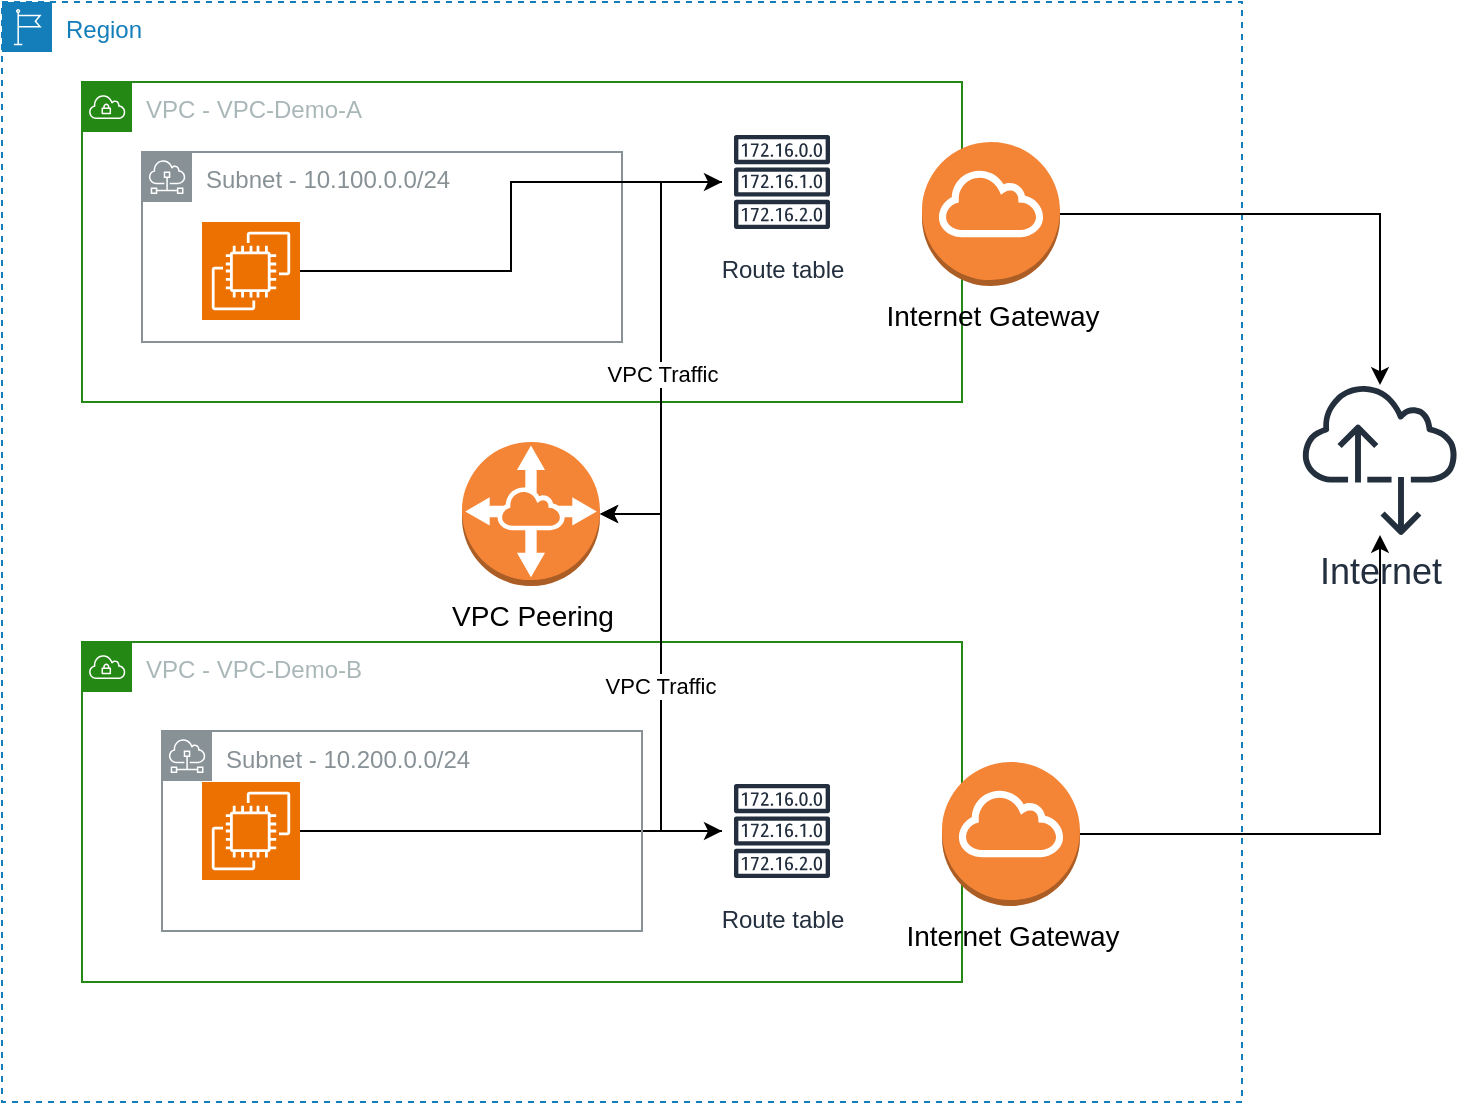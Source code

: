 <mxfile version="22.1.0" type="github">
  <diagram name="Page-1" id="A9K-0HT-UEwowzMU4LhS">
    <mxGraphModel dx="934" dy="508" grid="1" gridSize="10" guides="1" tooltips="1" connect="1" arrows="1" fold="1" page="1" pageScale="1" pageWidth="850" pageHeight="1100" math="0" shadow="0">
      <root>
        <mxCell id="0" />
        <mxCell id="1" parent="0" />
        <mxCell id="Pzan016mrUZzbay4V-gx-8" value="Region" style="points=[[0,0],[0.25,0],[0.5,0],[0.75,0],[1,0],[1,0.25],[1,0.5],[1,0.75],[1,1],[0.75,1],[0.5,1],[0.25,1],[0,1],[0,0.75],[0,0.5],[0,0.25]];outlineConnect=0;gradientColor=none;html=1;whiteSpace=wrap;fontSize=12;fontStyle=0;container=1;pointerEvents=0;collapsible=0;recursiveResize=0;shape=mxgraph.aws4.group;grIcon=mxgraph.aws4.group_region;strokeColor=#147EBA;fillColor=none;verticalAlign=top;align=left;spacingLeft=30;fontColor=#147EBA;dashed=1;" parent="1" vertex="1">
          <mxGeometry x="80" y="40" width="620" height="550" as="geometry" />
        </mxCell>
        <mxCell id="Pzan016mrUZzbay4V-gx-1" value="VPC -&amp;nbsp;VPC-Demo-B" style="points=[[0,0],[0.25,0],[0.5,0],[0.75,0],[1,0],[1,0.25],[1,0.5],[1,0.75],[1,1],[0.75,1],[0.5,1],[0.25,1],[0,1],[0,0.75],[0,0.5],[0,0.25]];outlineConnect=0;gradientColor=none;html=1;whiteSpace=wrap;fontSize=12;fontStyle=0;container=1;pointerEvents=0;collapsible=0;recursiveResize=0;shape=mxgraph.aws4.group;grIcon=mxgraph.aws4.group_vpc;strokeColor=#248814;fillColor=none;verticalAlign=top;align=left;spacingLeft=30;fontColor=#AAB7B8;dashed=0;" parent="Pzan016mrUZzbay4V-gx-8" vertex="1">
          <mxGeometry x="40" y="320" width="440" height="170" as="geometry" />
        </mxCell>
        <mxCell id="u_7Cmt5JIiaK4Qp-vFEG-8" style="edgeStyle=orthogonalEdgeStyle;rounded=0;orthogonalLoop=1;jettySize=auto;html=1;" edge="1" parent="Pzan016mrUZzbay4V-gx-1" source="Pzan016mrUZzbay4V-gx-13" target="u_7Cmt5JIiaK4Qp-vFEG-3">
          <mxGeometry relative="1" as="geometry" />
        </mxCell>
        <mxCell id="Pzan016mrUZzbay4V-gx-13" value="" style="sketch=0;points=[[0,0,0],[0.25,0,0],[0.5,0,0],[0.75,0,0],[1,0,0],[0,1,0],[0.25,1,0],[0.5,1,0],[0.75,1,0],[1,1,0],[0,0.25,0],[0,0.5,0],[0,0.75,0],[1,0.25,0],[1,0.5,0],[1,0.75,0]];outlineConnect=0;fontColor=#232F3E;fillColor=#ED7100;strokeColor=#ffffff;dashed=0;verticalLabelPosition=bottom;verticalAlign=top;align=center;html=1;fontSize=12;fontStyle=0;aspect=fixed;shape=mxgraph.aws4.resourceIcon;resIcon=mxgraph.aws4.ec2;" parent="Pzan016mrUZzbay4V-gx-1" vertex="1">
          <mxGeometry x="60" y="70" width="49" height="49" as="geometry" />
        </mxCell>
        <mxCell id="u_7Cmt5JIiaK4Qp-vFEG-3" value="Route table" style="sketch=0;outlineConnect=0;fontColor=#232F3E;gradientColor=none;strokeColor=#232F3E;fillColor=#ffffff;dashed=0;verticalLabelPosition=bottom;verticalAlign=top;align=center;html=1;fontSize=12;fontStyle=0;aspect=fixed;shape=mxgraph.aws4.resourceIcon;resIcon=mxgraph.aws4.route_table;" vertex="1" parent="Pzan016mrUZzbay4V-gx-1">
          <mxGeometry x="320" y="64.5" width="60" height="60" as="geometry" />
        </mxCell>
        <mxCell id="Pzan016mrUZzbay4V-gx-10" value="Subnet - 10.200.0.0/24" style="sketch=0;outlineConnect=0;gradientColor=none;html=1;whiteSpace=wrap;fontSize=12;fontStyle=0;shape=mxgraph.aws4.group;grIcon=mxgraph.aws4.group_subnet;strokeColor=#879196;fillColor=none;verticalAlign=top;align=left;spacingLeft=30;fontColor=#879196;dashed=0;" parent="Pzan016mrUZzbay4V-gx-1" vertex="1">
          <mxGeometry x="40" y="44.5" width="240" height="100" as="geometry" />
        </mxCell>
        <mxCell id="Pzan016mrUZzbay4V-gx-15" value="VPC -&amp;nbsp;VPC-Demo-A" style="points=[[0,0],[0.25,0],[0.5,0],[0.75,0],[1,0],[1,0.25],[1,0.5],[1,0.75],[1,1],[0.75,1],[0.5,1],[0.25,1],[0,1],[0,0.75],[0,0.5],[0,0.25]];outlineConnect=0;gradientColor=none;html=1;whiteSpace=wrap;fontSize=12;fontStyle=0;container=1;pointerEvents=0;collapsible=0;recursiveResize=0;shape=mxgraph.aws4.group;grIcon=mxgraph.aws4.group_vpc;strokeColor=#248814;fillColor=none;verticalAlign=top;align=left;spacingLeft=30;fontColor=#AAB7B8;dashed=0;" parent="Pzan016mrUZzbay4V-gx-8" vertex="1">
          <mxGeometry x="40" y="40" width="440" height="160" as="geometry" />
        </mxCell>
        <mxCell id="Pzan016mrUZzbay4V-gx-9" value="Subnet - 10.100.0.0/24" style="sketch=0;outlineConnect=0;gradientColor=none;html=1;whiteSpace=wrap;fontSize=12;fontStyle=0;shape=mxgraph.aws4.group;grIcon=mxgraph.aws4.group_subnet;strokeColor=#879196;fillColor=none;verticalAlign=top;align=left;spacingLeft=30;fontColor=#879196;dashed=0;" parent="Pzan016mrUZzbay4V-gx-15" vertex="1">
          <mxGeometry x="30" y="35" width="240" height="95" as="geometry" />
        </mxCell>
        <mxCell id="u_7Cmt5JIiaK4Qp-vFEG-6" style="edgeStyle=orthogonalEdgeStyle;rounded=0;orthogonalLoop=1;jettySize=auto;html=1;" edge="1" parent="Pzan016mrUZzbay4V-gx-15" source="Pzan016mrUZzbay4V-gx-12" target="u_7Cmt5JIiaK4Qp-vFEG-2">
          <mxGeometry relative="1" as="geometry" />
        </mxCell>
        <mxCell id="Pzan016mrUZzbay4V-gx-12" value="" style="sketch=0;points=[[0,0,0],[0.25,0,0],[0.5,0,0],[0.75,0,0],[1,0,0],[0,1,0],[0.25,1,0],[0.5,1,0],[0.75,1,0],[1,1,0],[0,0.25,0],[0,0.5,0],[0,0.75,0],[1,0.25,0],[1,0.5,0],[1,0.75,0]];outlineConnect=0;fontColor=#232F3E;fillColor=#ED7100;strokeColor=#ffffff;dashed=0;verticalLabelPosition=bottom;verticalAlign=top;align=center;html=1;fontSize=12;fontStyle=0;aspect=fixed;shape=mxgraph.aws4.resourceIcon;resIcon=mxgraph.aws4.ec2;" parent="Pzan016mrUZzbay4V-gx-15" vertex="1">
          <mxGeometry x="60" y="70" width="49" height="49" as="geometry" />
        </mxCell>
        <mxCell id="u_7Cmt5JIiaK4Qp-vFEG-2" value="Route table" style="sketch=0;outlineConnect=0;fontColor=#232F3E;gradientColor=none;strokeColor=#232F3E;fillColor=#ffffff;dashed=0;verticalLabelPosition=bottom;verticalAlign=top;align=center;html=1;fontSize=12;fontStyle=0;aspect=fixed;shape=mxgraph.aws4.resourceIcon;resIcon=mxgraph.aws4.route_table;" vertex="1" parent="Pzan016mrUZzbay4V-gx-15">
          <mxGeometry x="320" y="20" width="60" height="60" as="geometry" />
        </mxCell>
        <mxCell id="Pzan016mrUZzbay4V-gx-17" value="&lt;font style=&quot;font-size: 14px;&quot;&gt;VPC Peering&lt;/font&gt;" style="outlineConnect=0;dashed=0;verticalLabelPosition=bottom;verticalAlign=top;align=center;html=1;shape=mxgraph.aws3.vpc_peering;fillColor=#F58536;gradientColor=none;" parent="Pzan016mrUZzbay4V-gx-8" vertex="1">
          <mxGeometry x="230" y="220" width="69" height="72" as="geometry" />
        </mxCell>
        <mxCell id="Pzan016mrUZzbay4V-gx-18" value="&lt;font style=&quot;font-size: 14px;&quot;&gt;Internet Gateway&lt;/font&gt;" style="outlineConnect=0;dashed=0;verticalLabelPosition=bottom;verticalAlign=top;align=center;html=1;shape=mxgraph.aws3.internet_gateway;fillColor=#F58536;gradientColor=none;" parent="Pzan016mrUZzbay4V-gx-8" vertex="1">
          <mxGeometry x="460" y="70" width="69" height="72" as="geometry" />
        </mxCell>
        <mxCell id="Pzan016mrUZzbay4V-gx-19" value="&lt;font style=&quot;font-size: 14px;&quot;&gt;Internet Gateway&lt;/font&gt;" style="outlineConnect=0;dashed=0;verticalLabelPosition=bottom;verticalAlign=top;align=center;html=1;shape=mxgraph.aws3.internet_gateway;fillColor=#F58536;gradientColor=none;" parent="Pzan016mrUZzbay4V-gx-8" vertex="1">
          <mxGeometry x="470" y="380" width="69" height="72" as="geometry" />
        </mxCell>
        <mxCell id="u_7Cmt5JIiaK4Qp-vFEG-7" style="edgeStyle=orthogonalEdgeStyle;rounded=0;orthogonalLoop=1;jettySize=auto;html=1;entryX=1;entryY=0.5;entryDx=0;entryDy=0;entryPerimeter=0;" edge="1" parent="Pzan016mrUZzbay4V-gx-8" source="u_7Cmt5JIiaK4Qp-vFEG-2" target="Pzan016mrUZzbay4V-gx-17">
          <mxGeometry relative="1" as="geometry" />
        </mxCell>
        <mxCell id="u_7Cmt5JIiaK4Qp-vFEG-10" value="VPC Traffic" style="edgeLabel;html=1;align=center;verticalAlign=middle;resizable=0;points=[];" vertex="1" connectable="0" parent="u_7Cmt5JIiaK4Qp-vFEG-7">
          <mxGeometry x="0.109" relative="1" as="geometry">
            <mxPoint as="offset" />
          </mxGeometry>
        </mxCell>
        <mxCell id="u_7Cmt5JIiaK4Qp-vFEG-9" style="edgeStyle=orthogonalEdgeStyle;rounded=0;orthogonalLoop=1;jettySize=auto;html=1;entryX=1;entryY=0.5;entryDx=0;entryDy=0;entryPerimeter=0;" edge="1" parent="Pzan016mrUZzbay4V-gx-8" source="u_7Cmt5JIiaK4Qp-vFEG-3" target="Pzan016mrUZzbay4V-gx-17">
          <mxGeometry relative="1" as="geometry" />
        </mxCell>
        <mxCell id="u_7Cmt5JIiaK4Qp-vFEG-11" value="VPC Traffic" style="edgeLabel;html=1;align=center;verticalAlign=middle;resizable=0;points=[];" vertex="1" connectable="0" parent="u_7Cmt5JIiaK4Qp-vFEG-9">
          <mxGeometry x="-0.059" y="1" relative="1" as="geometry">
            <mxPoint as="offset" />
          </mxGeometry>
        </mxCell>
        <mxCell id="Pzan016mrUZzbay4V-gx-20" value="&lt;font style=&quot;font-size: 18px;&quot;&gt;Internet&lt;/font&gt;" style="sketch=0;outlineConnect=0;fontColor=#232F3E;gradientColor=none;fillColor=#232F3D;strokeColor=none;dashed=0;verticalLabelPosition=bottom;verticalAlign=top;align=center;html=1;fontSize=12;fontStyle=0;aspect=fixed;pointerEvents=1;shape=mxgraph.aws4.internet_alt2;" parent="1" vertex="1">
          <mxGeometry x="730" y="230" width="78" height="78" as="geometry" />
        </mxCell>
        <mxCell id="Pzan016mrUZzbay4V-gx-22" style="edgeStyle=orthogonalEdgeStyle;rounded=0;orthogonalLoop=1;jettySize=auto;html=1;exitX=1;exitY=0.5;exitDx=0;exitDy=0;exitPerimeter=0;" parent="1" source="Pzan016mrUZzbay4V-gx-19" target="Pzan016mrUZzbay4V-gx-20" edge="1">
          <mxGeometry relative="1" as="geometry" />
        </mxCell>
        <mxCell id="Pzan016mrUZzbay4V-gx-24" style="edgeStyle=orthogonalEdgeStyle;rounded=0;orthogonalLoop=1;jettySize=auto;html=1;exitX=1;exitY=0.5;exitDx=0;exitDy=0;exitPerimeter=0;" parent="1" source="Pzan016mrUZzbay4V-gx-18" target="Pzan016mrUZzbay4V-gx-20" edge="1">
          <mxGeometry relative="1" as="geometry" />
        </mxCell>
      </root>
    </mxGraphModel>
  </diagram>
</mxfile>
